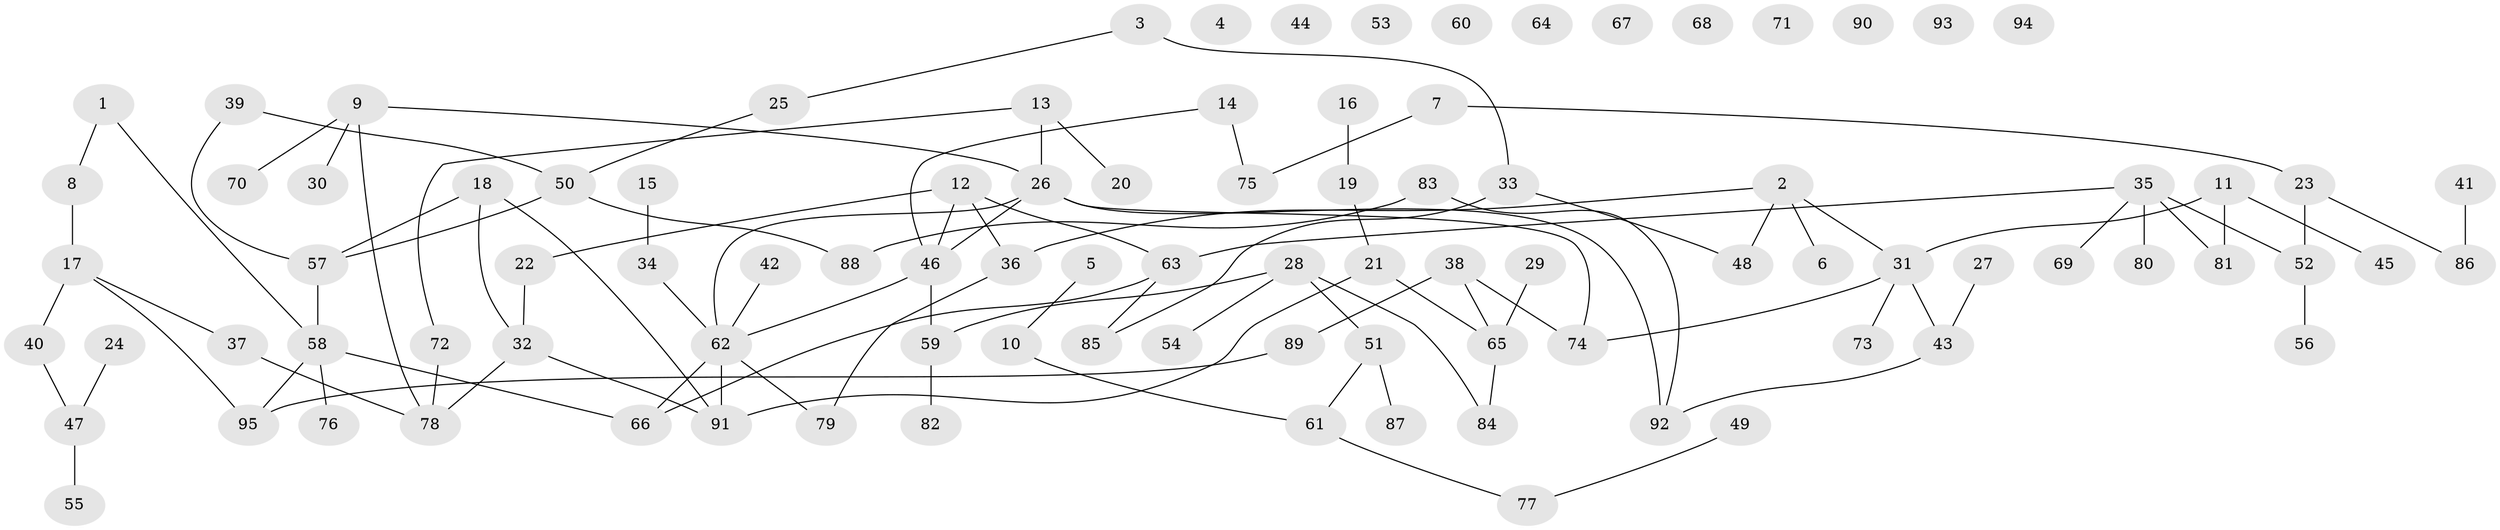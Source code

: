 // coarse degree distribution, {0: 0.23404255319148937, 1: 0.1702127659574468, 2: 0.2553191489361702, 4: 0.14893617021276595, 7: 0.02127659574468085, 3: 0.0851063829787234, 6: 0.02127659574468085, 5: 0.06382978723404255}
// Generated by graph-tools (version 1.1) at 2025/43/03/04/25 21:43:34]
// undirected, 95 vertices, 104 edges
graph export_dot {
graph [start="1"]
  node [color=gray90,style=filled];
  1;
  2;
  3;
  4;
  5;
  6;
  7;
  8;
  9;
  10;
  11;
  12;
  13;
  14;
  15;
  16;
  17;
  18;
  19;
  20;
  21;
  22;
  23;
  24;
  25;
  26;
  27;
  28;
  29;
  30;
  31;
  32;
  33;
  34;
  35;
  36;
  37;
  38;
  39;
  40;
  41;
  42;
  43;
  44;
  45;
  46;
  47;
  48;
  49;
  50;
  51;
  52;
  53;
  54;
  55;
  56;
  57;
  58;
  59;
  60;
  61;
  62;
  63;
  64;
  65;
  66;
  67;
  68;
  69;
  70;
  71;
  72;
  73;
  74;
  75;
  76;
  77;
  78;
  79;
  80;
  81;
  82;
  83;
  84;
  85;
  86;
  87;
  88;
  89;
  90;
  91;
  92;
  93;
  94;
  95;
  1 -- 8;
  1 -- 58;
  2 -- 6;
  2 -- 31;
  2 -- 36;
  2 -- 48;
  3 -- 25;
  3 -- 33;
  5 -- 10;
  7 -- 23;
  7 -- 75;
  8 -- 17;
  9 -- 26;
  9 -- 30;
  9 -- 70;
  9 -- 78;
  10 -- 61;
  11 -- 31;
  11 -- 45;
  11 -- 81;
  12 -- 22;
  12 -- 36;
  12 -- 46;
  12 -- 63;
  13 -- 20;
  13 -- 26;
  13 -- 72;
  14 -- 46;
  14 -- 75;
  15 -- 34;
  16 -- 19;
  17 -- 37;
  17 -- 40;
  17 -- 95;
  18 -- 32;
  18 -- 57;
  18 -- 91;
  19 -- 21;
  21 -- 65;
  21 -- 91;
  22 -- 32;
  23 -- 52;
  23 -- 86;
  24 -- 47;
  25 -- 50;
  26 -- 46;
  26 -- 62;
  26 -- 74;
  26 -- 92;
  27 -- 43;
  28 -- 51;
  28 -- 54;
  28 -- 59;
  28 -- 84;
  29 -- 65;
  31 -- 43;
  31 -- 73;
  31 -- 74;
  32 -- 78;
  32 -- 91;
  33 -- 48;
  33 -- 85;
  34 -- 62;
  35 -- 52;
  35 -- 63;
  35 -- 69;
  35 -- 80;
  35 -- 81;
  36 -- 79;
  37 -- 78;
  38 -- 65;
  38 -- 74;
  38 -- 89;
  39 -- 50;
  39 -- 57;
  40 -- 47;
  41 -- 86;
  42 -- 62;
  43 -- 92;
  46 -- 59;
  46 -- 62;
  47 -- 55;
  49 -- 77;
  50 -- 57;
  50 -- 88;
  51 -- 61;
  51 -- 87;
  52 -- 56;
  57 -- 58;
  58 -- 66;
  58 -- 76;
  58 -- 95;
  59 -- 82;
  61 -- 77;
  62 -- 66;
  62 -- 79;
  62 -- 91;
  63 -- 66;
  63 -- 85;
  65 -- 84;
  72 -- 78;
  83 -- 88;
  83 -- 92;
  89 -- 95;
}

